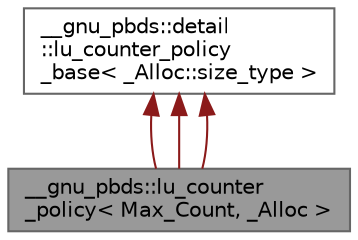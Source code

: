 digraph "__gnu_pbds::lu_counter_policy&lt; Max_Count, _Alloc &gt;"
{
 // LATEX_PDF_SIZE
  bgcolor="transparent";
  edge [fontname=Helvetica,fontsize=10,labelfontname=Helvetica,labelfontsize=10];
  node [fontname=Helvetica,fontsize=10,shape=box,height=0.2,width=0.4];
  Node1 [id="Node000001",label="__gnu_pbds::lu_counter\l_policy\< Max_Count, _Alloc \>",height=0.2,width=0.4,color="gray40", fillcolor="grey60", style="filled", fontcolor="black",tooltip=" "];
  Node2 -> Node1 [id="edge7_Node000001_Node000002",dir="back",color="firebrick4",style="solid",tooltip=" "];
  Node2 [id="Node000002",label="__gnu_pbds::detail\l::lu_counter_policy\l_base\< _Alloc::size_type \>",height=0.2,width=0.4,color="gray40", fillcolor="white", style="filled",URL="$class____gnu__pbds_1_1detail_1_1lu__counter__policy__base.html",tooltip=" "];
  Node2 -> Node1 [id="edge8_Node000001_Node000002",dir="back",color="firebrick4",style="solid",tooltip=" "];
  Node2 -> Node1 [id="edge9_Node000001_Node000002",dir="back",color="firebrick4",style="solid",tooltip=" "];
}
